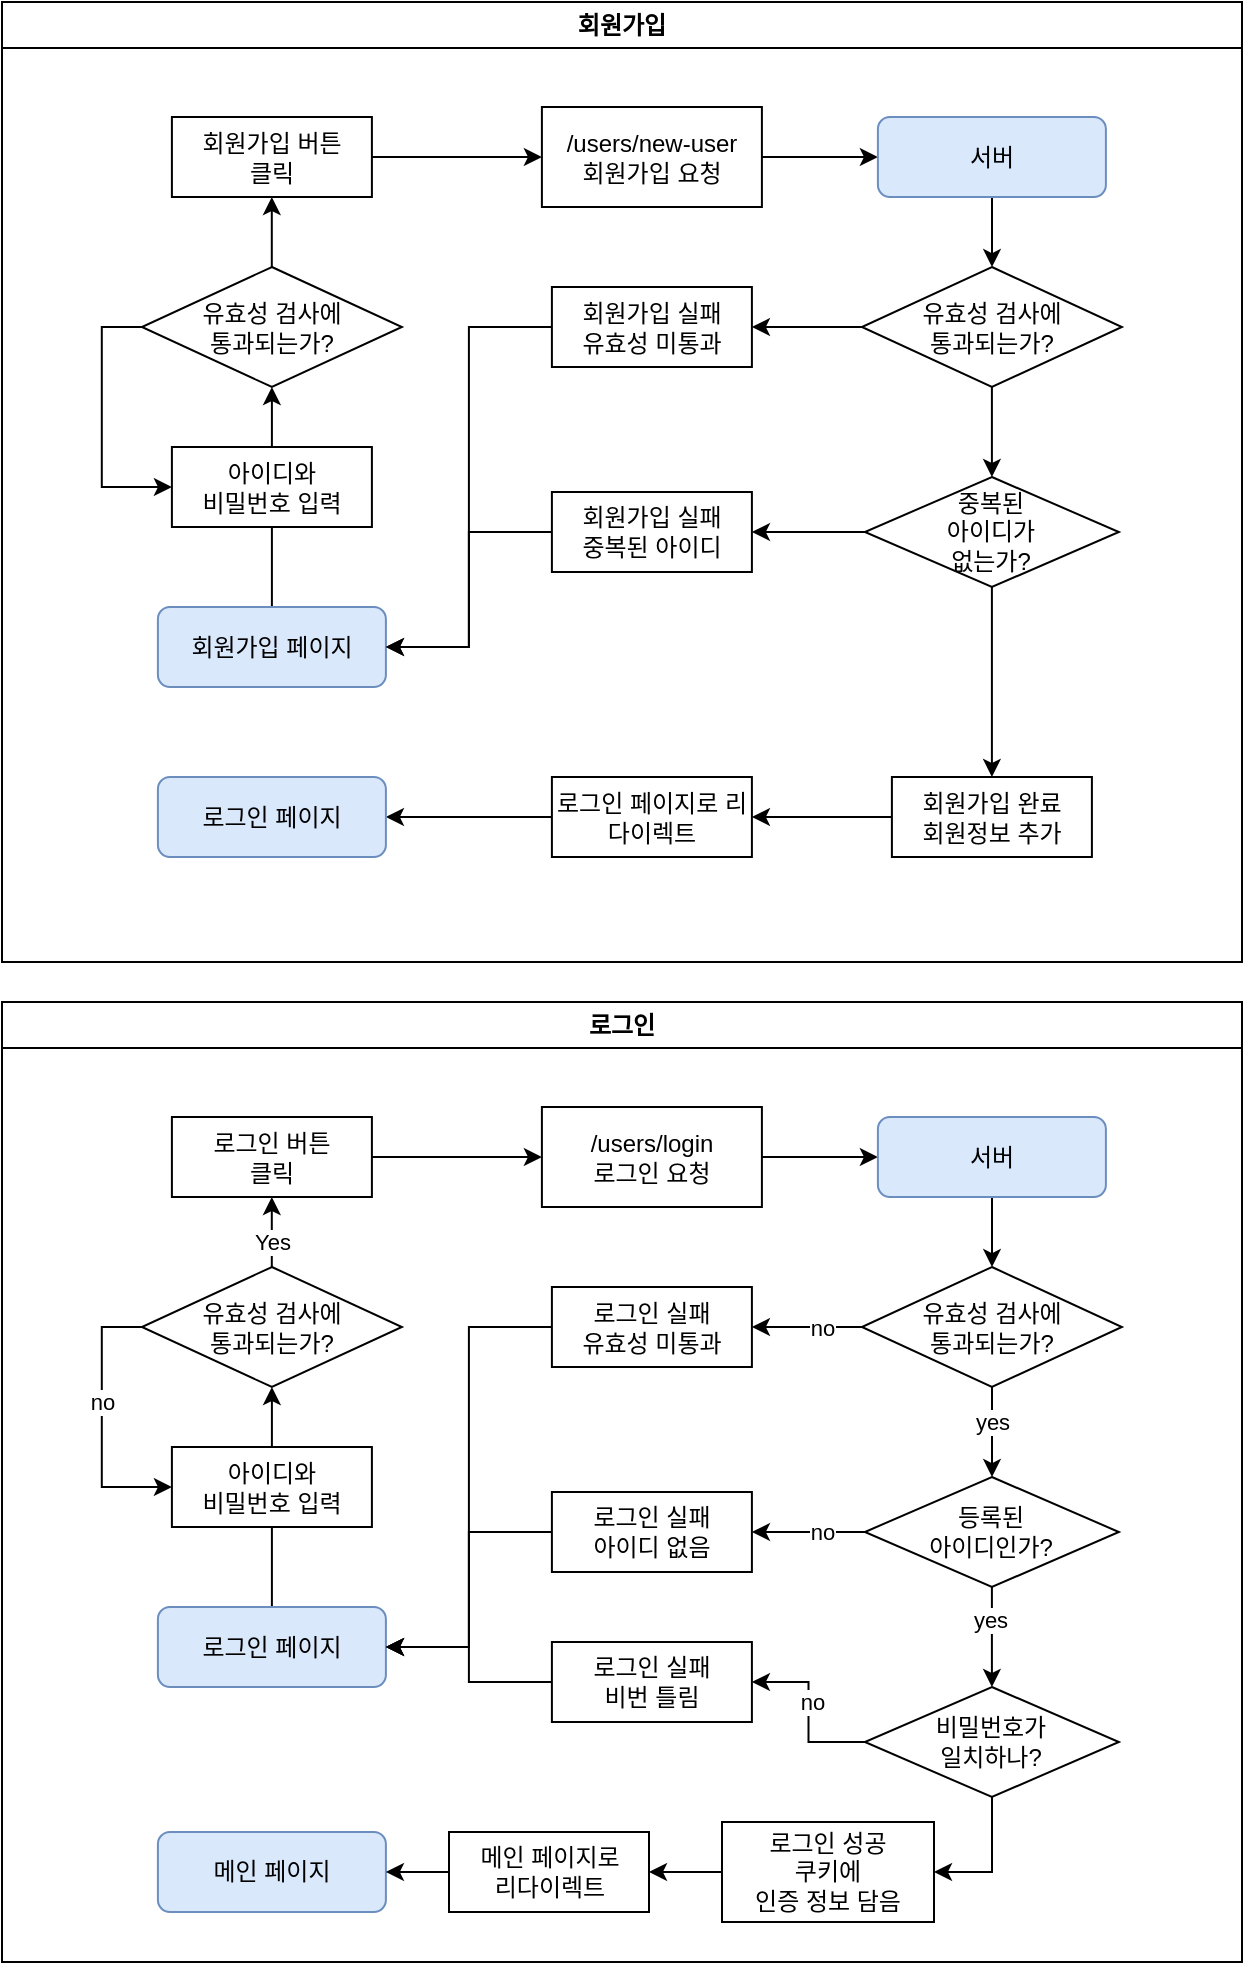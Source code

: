 <mxfile version="20.8.21" type="device"><diagram name="페이지-1" id="ctw2Io48AB1nJ7EpABl5"><mxGraphModel dx="1434" dy="764" grid="1" gridSize="10" guides="1" tooltips="1" connect="1" arrows="1" fold="1" page="1" pageScale="1" pageWidth="827" pageHeight="1169" math="0" shadow="0"><root><mxCell id="0"/><mxCell id="1" parent="0"/><mxCell id="4VVtlKyIoKX7LDcyvBYG-2" value="회원가입" style="swimlane;whiteSpace=wrap;html=1;" vertex="1" parent="1"><mxGeometry x="90" y="20" width="620" height="480" as="geometry"/></mxCell><mxCell id="4VVtlKyIoKX7LDcyvBYG-9" value="" style="edgeStyle=orthogonalEdgeStyle;rounded=0;orthogonalLoop=1;jettySize=auto;html=1;" edge="1" parent="4VVtlKyIoKX7LDcyvBYG-2" source="4VVtlKyIoKX7LDcyvBYG-3" target="4VVtlKyIoKX7LDcyvBYG-5"><mxGeometry relative="1" as="geometry"/></mxCell><mxCell id="4VVtlKyIoKX7LDcyvBYG-3" value="회원가입 페이지" style="rounded=1;whiteSpace=wrap;html=1;fillColor=#dae8fc;strokeColor=#6c8ebf;" vertex="1" parent="4VVtlKyIoKX7LDcyvBYG-2"><mxGeometry x="77.95" y="302.5" width="114" height="40" as="geometry"/></mxCell><mxCell id="4VVtlKyIoKX7LDcyvBYG-4" value="아이디와 &lt;br&gt;비밀번호 입력" style="rounded=0;whiteSpace=wrap;html=1;" vertex="1" parent="4VVtlKyIoKX7LDcyvBYG-2"><mxGeometry x="84.95" y="222.5" width="100" height="40" as="geometry"/></mxCell><mxCell id="4VVtlKyIoKX7LDcyvBYG-6" value="" style="edgeStyle=orthogonalEdgeStyle;rounded=0;orthogonalLoop=1;jettySize=auto;html=1;entryX=0;entryY=0.5;entryDx=0;entryDy=0;exitX=0;exitY=0.5;exitDx=0;exitDy=0;" edge="1" parent="4VVtlKyIoKX7LDcyvBYG-2" source="4VVtlKyIoKX7LDcyvBYG-5" target="4VVtlKyIoKX7LDcyvBYG-4"><mxGeometry relative="1" as="geometry"/></mxCell><mxCell id="4VVtlKyIoKX7LDcyvBYG-8" value="" style="edgeStyle=orthogonalEdgeStyle;rounded=0;orthogonalLoop=1;jettySize=auto;html=1;" edge="1" parent="4VVtlKyIoKX7LDcyvBYG-2" source="4VVtlKyIoKX7LDcyvBYG-10" target="4VVtlKyIoKX7LDcyvBYG-7"><mxGeometry relative="1" as="geometry"/></mxCell><mxCell id="4VVtlKyIoKX7LDcyvBYG-11" value="" style="edgeStyle=orthogonalEdgeStyle;rounded=0;orthogonalLoop=1;jettySize=auto;html=1;" edge="1" parent="4VVtlKyIoKX7LDcyvBYG-2" source="4VVtlKyIoKX7LDcyvBYG-5" target="4VVtlKyIoKX7LDcyvBYG-10"><mxGeometry relative="1" as="geometry"/></mxCell><mxCell id="4VVtlKyIoKX7LDcyvBYG-5" value="유효성 검사에 &lt;br&gt;통과되는가?" style="rhombus;whiteSpace=wrap;html=1;rounded=0;" vertex="1" parent="4VVtlKyIoKX7LDcyvBYG-2"><mxGeometry x="69.95" y="132.5" width="130" height="60" as="geometry"/></mxCell><mxCell id="4VVtlKyIoKX7LDcyvBYG-13" value="" style="edgeStyle=orthogonalEdgeStyle;rounded=0;orthogonalLoop=1;jettySize=auto;html=1;" edge="1" parent="4VVtlKyIoKX7LDcyvBYG-2" source="4VVtlKyIoKX7LDcyvBYG-7" target="4VVtlKyIoKX7LDcyvBYG-12"><mxGeometry relative="1" as="geometry"/></mxCell><mxCell id="4VVtlKyIoKX7LDcyvBYG-7" value="/users/new-user&lt;br&gt;회원가입 요청" style="rounded=0;whiteSpace=wrap;html=1;" vertex="1" parent="4VVtlKyIoKX7LDcyvBYG-2"><mxGeometry x="269.95" y="52.5" width="110" height="50" as="geometry"/></mxCell><mxCell id="4VVtlKyIoKX7LDcyvBYG-10" value="회원가입 버튼 &lt;br&gt;클릭" style="rounded=0;whiteSpace=wrap;html=1;" vertex="1" parent="4VVtlKyIoKX7LDcyvBYG-2"><mxGeometry x="84.95" y="57.5" width="100" height="40" as="geometry"/></mxCell><mxCell id="4VVtlKyIoKX7LDcyvBYG-15" value="" style="edgeStyle=orthogonalEdgeStyle;rounded=0;orthogonalLoop=1;jettySize=auto;html=1;" edge="1" parent="4VVtlKyIoKX7LDcyvBYG-2" source="4VVtlKyIoKX7LDcyvBYG-12" target="4VVtlKyIoKX7LDcyvBYG-14"><mxGeometry relative="1" as="geometry"/></mxCell><mxCell id="4VVtlKyIoKX7LDcyvBYG-12" value="서버" style="rounded=1;whiteSpace=wrap;html=1;fillColor=#dae8fc;strokeColor=#6c8ebf;" vertex="1" parent="4VVtlKyIoKX7LDcyvBYG-2"><mxGeometry x="437.95" y="57.5" width="114" height="40" as="geometry"/></mxCell><mxCell id="4VVtlKyIoKX7LDcyvBYG-17" value="" style="edgeStyle=orthogonalEdgeStyle;rounded=0;orthogonalLoop=1;jettySize=auto;html=1;" edge="1" parent="4VVtlKyIoKX7LDcyvBYG-2" source="4VVtlKyIoKX7LDcyvBYG-14" target="4VVtlKyIoKX7LDcyvBYG-16"><mxGeometry relative="1" as="geometry"/></mxCell><mxCell id="4VVtlKyIoKX7LDcyvBYG-31" value="" style="edgeStyle=orthogonalEdgeStyle;rounded=0;orthogonalLoop=1;jettySize=auto;html=1;" edge="1" parent="4VVtlKyIoKX7LDcyvBYG-2" source="4VVtlKyIoKX7LDcyvBYG-14" target="4VVtlKyIoKX7LDcyvBYG-30"><mxGeometry relative="1" as="geometry"/></mxCell><mxCell id="4VVtlKyIoKX7LDcyvBYG-14" value="유효성 검사에 &lt;br&gt;통과되는가?" style="rhombus;whiteSpace=wrap;html=1;rounded=0;" vertex="1" parent="4VVtlKyIoKX7LDcyvBYG-2"><mxGeometry x="429.95" y="132.5" width="130" height="60" as="geometry"/></mxCell><mxCell id="4VVtlKyIoKX7LDcyvBYG-19" value="" style="edgeStyle=orthogonalEdgeStyle;rounded=0;orthogonalLoop=1;jettySize=auto;html=1;" edge="1" parent="4VVtlKyIoKX7LDcyvBYG-2" source="4VVtlKyIoKX7LDcyvBYG-16" target="4VVtlKyIoKX7LDcyvBYG-18"><mxGeometry relative="1" as="geometry"/></mxCell><mxCell id="4VVtlKyIoKX7LDcyvBYG-28" value="" style="edgeStyle=orthogonalEdgeStyle;rounded=0;orthogonalLoop=1;jettySize=auto;html=1;" edge="1" parent="4VVtlKyIoKX7LDcyvBYG-2" source="4VVtlKyIoKX7LDcyvBYG-16" target="4VVtlKyIoKX7LDcyvBYG-27"><mxGeometry relative="1" as="geometry"/></mxCell><mxCell id="4VVtlKyIoKX7LDcyvBYG-16" value="중복된 &lt;br&gt;아이디가&lt;br&gt;없는가?" style="rhombus;whiteSpace=wrap;html=1;rounded=0;" vertex="1" parent="4VVtlKyIoKX7LDcyvBYG-2"><mxGeometry x="431.45" y="237.5" width="127" height="55" as="geometry"/></mxCell><mxCell id="4VVtlKyIoKX7LDcyvBYG-26" value="" style="edgeStyle=orthogonalEdgeStyle;rounded=0;orthogonalLoop=1;jettySize=auto;html=1;" edge="1" parent="4VVtlKyIoKX7LDcyvBYG-2" source="4VVtlKyIoKX7LDcyvBYG-18" target="4VVtlKyIoKX7LDcyvBYG-20"><mxGeometry relative="1" as="geometry"><mxPoint x="729.95" y="265" as="targetPoint"/></mxGeometry></mxCell><mxCell id="4VVtlKyIoKX7LDcyvBYG-18" value="회원가입 완료&lt;br&gt;회원정보 추가" style="rounded=0;whiteSpace=wrap;html=1;" vertex="1" parent="4VVtlKyIoKX7LDcyvBYG-2"><mxGeometry x="444.95" y="387.5" width="100" height="40" as="geometry"/></mxCell><mxCell id="4VVtlKyIoKX7LDcyvBYG-22" value="" style="edgeStyle=orthogonalEdgeStyle;rounded=0;orthogonalLoop=1;jettySize=auto;html=1;" edge="1" parent="4VVtlKyIoKX7LDcyvBYG-2" source="4VVtlKyIoKX7LDcyvBYG-20" target="4VVtlKyIoKX7LDcyvBYG-21"><mxGeometry relative="1" as="geometry"/></mxCell><mxCell id="4VVtlKyIoKX7LDcyvBYG-20" value="로그인 페이지로 리다이렉트" style="rounded=0;whiteSpace=wrap;html=1;" vertex="1" parent="4VVtlKyIoKX7LDcyvBYG-2"><mxGeometry x="274.95" y="387.5" width="100" height="40" as="geometry"/></mxCell><mxCell id="4VVtlKyIoKX7LDcyvBYG-21" value="로그인 페이지" style="rounded=1;whiteSpace=wrap;html=1;fillColor=#dae8fc;strokeColor=#6c8ebf;" vertex="1" parent="4VVtlKyIoKX7LDcyvBYG-2"><mxGeometry x="77.95" y="387.5" width="114" height="40" as="geometry"/></mxCell><mxCell id="4VVtlKyIoKX7LDcyvBYG-29" value="" style="edgeStyle=orthogonalEdgeStyle;rounded=0;orthogonalLoop=1;jettySize=auto;html=1;entryX=1;entryY=0.5;entryDx=0;entryDy=0;" edge="1" parent="4VVtlKyIoKX7LDcyvBYG-2" source="4VVtlKyIoKX7LDcyvBYG-27" target="4VVtlKyIoKX7LDcyvBYG-3"><mxGeometry relative="1" as="geometry"/></mxCell><mxCell id="4VVtlKyIoKX7LDcyvBYG-27" value="회원가입 실패&lt;br&gt;중복된 아이디" style="rounded=0;whiteSpace=wrap;html=1;" vertex="1" parent="4VVtlKyIoKX7LDcyvBYG-2"><mxGeometry x="274.95" y="245" width="100" height="40" as="geometry"/></mxCell><mxCell id="4VVtlKyIoKX7LDcyvBYG-30" value="회원가입 실패&lt;br&gt;유효성 미통과" style="rounded=0;whiteSpace=wrap;html=1;" vertex="1" parent="4VVtlKyIoKX7LDcyvBYG-2"><mxGeometry x="274.95" y="142.5" width="100" height="40" as="geometry"/></mxCell><mxCell id="4VVtlKyIoKX7LDcyvBYG-32" value="" style="edgeStyle=orthogonalEdgeStyle;rounded=0;orthogonalLoop=1;jettySize=auto;html=1;entryX=1;entryY=0.5;entryDx=0;entryDy=0;exitX=0;exitY=0.5;exitDx=0;exitDy=0;" edge="1" parent="4VVtlKyIoKX7LDcyvBYG-2" source="4VVtlKyIoKX7LDcyvBYG-30" target="4VVtlKyIoKX7LDcyvBYG-3"><mxGeometry relative="1" as="geometry"><mxPoint x="449.95" y="275.5" as="sourcePoint"/><mxPoint x="271.95" y="332.5" as="targetPoint"/></mxGeometry></mxCell><mxCell id="4VVtlKyIoKX7LDcyvBYG-70" value="로그인" style="swimlane;whiteSpace=wrap;html=1;" vertex="1" parent="1"><mxGeometry x="90" y="520" width="620" height="480" as="geometry"/></mxCell><mxCell id="4VVtlKyIoKX7LDcyvBYG-71" value="" style="edgeStyle=orthogonalEdgeStyle;rounded=0;orthogonalLoop=1;jettySize=auto;html=1;" edge="1" parent="4VVtlKyIoKX7LDcyvBYG-70" source="4VVtlKyIoKX7LDcyvBYG-72" target="4VVtlKyIoKX7LDcyvBYG-77"><mxGeometry relative="1" as="geometry"/></mxCell><mxCell id="4VVtlKyIoKX7LDcyvBYG-72" value="로그인 페이지" style="rounded=1;whiteSpace=wrap;html=1;fillColor=#dae8fc;strokeColor=#6c8ebf;" vertex="1" parent="4VVtlKyIoKX7LDcyvBYG-70"><mxGeometry x="77.95" y="302.5" width="114" height="40" as="geometry"/></mxCell><mxCell id="4VVtlKyIoKX7LDcyvBYG-73" value="아이디와 &lt;br&gt;비밀번호 입력" style="rounded=0;whiteSpace=wrap;html=1;" vertex="1" parent="4VVtlKyIoKX7LDcyvBYG-70"><mxGeometry x="84.95" y="222.5" width="100" height="40" as="geometry"/></mxCell><mxCell id="4VVtlKyIoKX7LDcyvBYG-74" value="" style="edgeStyle=orthogonalEdgeStyle;rounded=0;orthogonalLoop=1;jettySize=auto;html=1;entryX=0;entryY=0.5;entryDx=0;entryDy=0;exitX=0;exitY=0.5;exitDx=0;exitDy=0;" edge="1" parent="4VVtlKyIoKX7LDcyvBYG-70" source="4VVtlKyIoKX7LDcyvBYG-77" target="4VVtlKyIoKX7LDcyvBYG-73"><mxGeometry relative="1" as="geometry"/></mxCell><mxCell id="4VVtlKyIoKX7LDcyvBYG-98" value="no" style="edgeLabel;html=1;align=center;verticalAlign=middle;resizable=0;points=[];" vertex="1" connectable="0" parent="4VVtlKyIoKX7LDcyvBYG-74"><mxGeometry x="-0.45" relative="1" as="geometry"><mxPoint y="20" as="offset"/></mxGeometry></mxCell><mxCell id="4VVtlKyIoKX7LDcyvBYG-75" value="" style="edgeStyle=orthogonalEdgeStyle;rounded=0;orthogonalLoop=1;jettySize=auto;html=1;" edge="1" parent="4VVtlKyIoKX7LDcyvBYG-70" source="4VVtlKyIoKX7LDcyvBYG-80" target="4VVtlKyIoKX7LDcyvBYG-79"><mxGeometry relative="1" as="geometry"/></mxCell><mxCell id="4VVtlKyIoKX7LDcyvBYG-76" value="" style="edgeStyle=orthogonalEdgeStyle;rounded=0;orthogonalLoop=1;jettySize=auto;html=1;" edge="1" parent="4VVtlKyIoKX7LDcyvBYG-70" source="4VVtlKyIoKX7LDcyvBYG-77" target="4VVtlKyIoKX7LDcyvBYG-80"><mxGeometry relative="1" as="geometry"/></mxCell><mxCell id="4VVtlKyIoKX7LDcyvBYG-99" value="Yes" style="edgeLabel;html=1;align=center;verticalAlign=middle;resizable=0;points=[];" vertex="1" connectable="0" parent="4VVtlKyIoKX7LDcyvBYG-76"><mxGeometry x="0.376" relative="1" as="geometry"><mxPoint y="8" as="offset"/></mxGeometry></mxCell><mxCell id="4VVtlKyIoKX7LDcyvBYG-77" value="유효성 검사에 &lt;br&gt;통과되는가?" style="rhombus;whiteSpace=wrap;html=1;rounded=0;" vertex="1" parent="4VVtlKyIoKX7LDcyvBYG-70"><mxGeometry x="69.95" y="132.5" width="130" height="60" as="geometry"/></mxCell><mxCell id="4VVtlKyIoKX7LDcyvBYG-78" value="" style="edgeStyle=orthogonalEdgeStyle;rounded=0;orthogonalLoop=1;jettySize=auto;html=1;" edge="1" parent="4VVtlKyIoKX7LDcyvBYG-70" source="4VVtlKyIoKX7LDcyvBYG-79" target="4VVtlKyIoKX7LDcyvBYG-82"><mxGeometry relative="1" as="geometry"/></mxCell><mxCell id="4VVtlKyIoKX7LDcyvBYG-79" value="/users/login&lt;br&gt;로그인 요청" style="rounded=0;whiteSpace=wrap;html=1;" vertex="1" parent="4VVtlKyIoKX7LDcyvBYG-70"><mxGeometry x="269.95" y="52.5" width="110" height="50" as="geometry"/></mxCell><mxCell id="4VVtlKyIoKX7LDcyvBYG-80" value="로그인 버튼 &lt;br&gt;클릭" style="rounded=0;whiteSpace=wrap;html=1;" vertex="1" parent="4VVtlKyIoKX7LDcyvBYG-70"><mxGeometry x="84.95" y="57.5" width="100" height="40" as="geometry"/></mxCell><mxCell id="4VVtlKyIoKX7LDcyvBYG-81" value="" style="edgeStyle=orthogonalEdgeStyle;rounded=0;orthogonalLoop=1;jettySize=auto;html=1;" edge="1" parent="4VVtlKyIoKX7LDcyvBYG-70" source="4VVtlKyIoKX7LDcyvBYG-82" target="4VVtlKyIoKX7LDcyvBYG-85"><mxGeometry relative="1" as="geometry"/></mxCell><mxCell id="4VVtlKyIoKX7LDcyvBYG-82" value="서버" style="rounded=1;whiteSpace=wrap;html=1;fillColor=#dae8fc;strokeColor=#6c8ebf;" vertex="1" parent="4VVtlKyIoKX7LDcyvBYG-70"><mxGeometry x="437.95" y="57.5" width="114" height="40" as="geometry"/></mxCell><mxCell id="4VVtlKyIoKX7LDcyvBYG-83" value="" style="edgeStyle=orthogonalEdgeStyle;rounded=0;orthogonalLoop=1;jettySize=auto;html=1;" edge="1" parent="4VVtlKyIoKX7LDcyvBYG-70" source="4VVtlKyIoKX7LDcyvBYG-85" target="4VVtlKyIoKX7LDcyvBYG-88"><mxGeometry relative="1" as="geometry"><Array as="points"><mxPoint x="495" y="210"/><mxPoint x="495" y="210"/></Array></mxGeometry></mxCell><mxCell id="4VVtlKyIoKX7LDcyvBYG-104" value="yes" style="edgeLabel;html=1;align=center;verticalAlign=middle;resizable=0;points=[];" vertex="1" connectable="0" parent="4VVtlKyIoKX7LDcyvBYG-83"><mxGeometry x="0.262" y="1" relative="1" as="geometry"><mxPoint x="-1" y="-11" as="offset"/></mxGeometry></mxCell><mxCell id="4VVtlKyIoKX7LDcyvBYG-84" value="" style="edgeStyle=orthogonalEdgeStyle;rounded=0;orthogonalLoop=1;jettySize=auto;html=1;" edge="1" parent="4VVtlKyIoKX7LDcyvBYG-70" source="4VVtlKyIoKX7LDcyvBYG-85" target="4VVtlKyIoKX7LDcyvBYG-96"><mxGeometry relative="1" as="geometry"/></mxCell><mxCell id="4VVtlKyIoKX7LDcyvBYG-100" value="no" style="edgeLabel;html=1;align=center;verticalAlign=middle;resizable=0;points=[];" vertex="1" connectable="0" parent="4VVtlKyIoKX7LDcyvBYG-84"><mxGeometry x="-0.258" y="-1" relative="1" as="geometry"><mxPoint y="1" as="offset"/></mxGeometry></mxCell><mxCell id="4VVtlKyIoKX7LDcyvBYG-85" value="유효성 검사에 &lt;br&gt;통과되는가?" style="rhombus;whiteSpace=wrap;html=1;rounded=0;" vertex="1" parent="4VVtlKyIoKX7LDcyvBYG-70"><mxGeometry x="429.95" y="132.5" width="130" height="60" as="geometry"/></mxCell><mxCell id="4VVtlKyIoKX7LDcyvBYG-87" value="" style="edgeStyle=orthogonalEdgeStyle;rounded=0;orthogonalLoop=1;jettySize=auto;html=1;" edge="1" parent="4VVtlKyIoKX7LDcyvBYG-70" source="4VVtlKyIoKX7LDcyvBYG-88" target="4VVtlKyIoKX7LDcyvBYG-95"><mxGeometry relative="1" as="geometry"/></mxCell><mxCell id="4VVtlKyIoKX7LDcyvBYG-101" value="no" style="edgeLabel;html=1;align=center;verticalAlign=middle;resizable=0;points=[];" vertex="1" connectable="0" parent="4VVtlKyIoKX7LDcyvBYG-87"><mxGeometry x="0.143" y="1" relative="1" as="geometry"><mxPoint x="11" y="-1" as="offset"/></mxGeometry></mxCell><mxCell id="4VVtlKyIoKX7LDcyvBYG-105" value="" style="edgeStyle=orthogonalEdgeStyle;rounded=0;orthogonalLoop=1;jettySize=auto;html=1;" edge="1" parent="4VVtlKyIoKX7LDcyvBYG-70" source="4VVtlKyIoKX7LDcyvBYG-88" target="4VVtlKyIoKX7LDcyvBYG-102"><mxGeometry relative="1" as="geometry"/></mxCell><mxCell id="4VVtlKyIoKX7LDcyvBYG-106" value="yes" style="edgeLabel;html=1;align=center;verticalAlign=middle;resizable=0;points=[];" vertex="1" connectable="0" parent="4VVtlKyIoKX7LDcyvBYG-105"><mxGeometry x="-0.338" y="-1" relative="1" as="geometry"><mxPoint as="offset"/></mxGeometry></mxCell><mxCell id="4VVtlKyIoKX7LDcyvBYG-88" value="등록된 &lt;br&gt;아이디인가?" style="rhombus;whiteSpace=wrap;html=1;rounded=0;" vertex="1" parent="4VVtlKyIoKX7LDcyvBYG-70"><mxGeometry x="431.45" y="237.5" width="127" height="55" as="geometry"/></mxCell><mxCell id="4VVtlKyIoKX7LDcyvBYG-93" value="메인 페이지" style="rounded=1;whiteSpace=wrap;html=1;fillColor=#dae8fc;strokeColor=#6c8ebf;" vertex="1" parent="4VVtlKyIoKX7LDcyvBYG-70"><mxGeometry x="77.95" y="415" width="114" height="40" as="geometry"/></mxCell><mxCell id="4VVtlKyIoKX7LDcyvBYG-94" value="" style="edgeStyle=orthogonalEdgeStyle;rounded=0;orthogonalLoop=1;jettySize=auto;html=1;entryX=1;entryY=0.5;entryDx=0;entryDy=0;" edge="1" parent="4VVtlKyIoKX7LDcyvBYG-70" source="4VVtlKyIoKX7LDcyvBYG-95" target="4VVtlKyIoKX7LDcyvBYG-72"><mxGeometry relative="1" as="geometry"/></mxCell><mxCell id="4VVtlKyIoKX7LDcyvBYG-95" value="로그인 실패&lt;br&gt;아이디 없음" style="rounded=0;whiteSpace=wrap;html=1;" vertex="1" parent="4VVtlKyIoKX7LDcyvBYG-70"><mxGeometry x="274.95" y="245" width="100" height="40" as="geometry"/></mxCell><mxCell id="4VVtlKyIoKX7LDcyvBYG-96" value="로그인 실패&lt;br&gt;유효성 미통과" style="rounded=0;whiteSpace=wrap;html=1;" vertex="1" parent="4VVtlKyIoKX7LDcyvBYG-70"><mxGeometry x="274.95" y="142.5" width="100" height="40" as="geometry"/></mxCell><mxCell id="4VVtlKyIoKX7LDcyvBYG-97" value="" style="edgeStyle=orthogonalEdgeStyle;rounded=0;orthogonalLoop=1;jettySize=auto;html=1;entryX=1;entryY=0.5;entryDx=0;entryDy=0;exitX=0;exitY=0.5;exitDx=0;exitDy=0;" edge="1" parent="4VVtlKyIoKX7LDcyvBYG-70" source="4VVtlKyIoKX7LDcyvBYG-96" target="4VVtlKyIoKX7LDcyvBYG-72"><mxGeometry relative="1" as="geometry"><mxPoint x="449.95" y="275.5" as="sourcePoint"/><mxPoint x="271.95" y="332.5" as="targetPoint"/></mxGeometry></mxCell><mxCell id="4VVtlKyIoKX7LDcyvBYG-108" value="" style="edgeStyle=orthogonalEdgeStyle;rounded=0;orthogonalLoop=1;jettySize=auto;html=1;" edge="1" parent="4VVtlKyIoKX7LDcyvBYG-70" source="4VVtlKyIoKX7LDcyvBYG-102" target="4VVtlKyIoKX7LDcyvBYG-107"><mxGeometry relative="1" as="geometry"/></mxCell><mxCell id="4VVtlKyIoKX7LDcyvBYG-109" value="no" style="edgeLabel;html=1;align=center;verticalAlign=middle;resizable=0;points=[];" vertex="1" connectable="0" parent="4VVtlKyIoKX7LDcyvBYG-108"><mxGeometry x="-0.279" y="-1" relative="1" as="geometry"><mxPoint y="-17" as="offset"/></mxGeometry></mxCell><mxCell id="4VVtlKyIoKX7LDcyvBYG-112" value="" style="edgeStyle=orthogonalEdgeStyle;rounded=0;orthogonalLoop=1;jettySize=auto;html=1;entryX=1;entryY=0.5;entryDx=0;entryDy=0;" edge="1" parent="4VVtlKyIoKX7LDcyvBYG-70" source="4VVtlKyIoKX7LDcyvBYG-102" target="4VVtlKyIoKX7LDcyvBYG-111"><mxGeometry relative="1" as="geometry"/></mxCell><mxCell id="4VVtlKyIoKX7LDcyvBYG-102" value="비밀번호가&lt;br&gt;일치하나?" style="rhombus;whiteSpace=wrap;html=1;rounded=0;" vertex="1" parent="4VVtlKyIoKX7LDcyvBYG-70"><mxGeometry x="431.45" y="342.5" width="127" height="55" as="geometry"/></mxCell><mxCell id="4VVtlKyIoKX7LDcyvBYG-110" value="" style="edgeStyle=orthogonalEdgeStyle;rounded=0;orthogonalLoop=1;jettySize=auto;html=1;" edge="1" parent="4VVtlKyIoKX7LDcyvBYG-70" source="4VVtlKyIoKX7LDcyvBYG-107" target="4VVtlKyIoKX7LDcyvBYG-72"><mxGeometry relative="1" as="geometry"/></mxCell><mxCell id="4VVtlKyIoKX7LDcyvBYG-107" value="로그인 실패&lt;br&gt;비번 틀림" style="rounded=0;whiteSpace=wrap;html=1;" vertex="1" parent="4VVtlKyIoKX7LDcyvBYG-70"><mxGeometry x="274.95" y="320" width="100" height="40" as="geometry"/></mxCell><mxCell id="4VVtlKyIoKX7LDcyvBYG-114" value="" style="edgeStyle=orthogonalEdgeStyle;rounded=0;orthogonalLoop=1;jettySize=auto;html=1;" edge="1" parent="4VVtlKyIoKX7LDcyvBYG-70" source="4VVtlKyIoKX7LDcyvBYG-111" target="4VVtlKyIoKX7LDcyvBYG-113"><mxGeometry relative="1" as="geometry"/></mxCell><mxCell id="4VVtlKyIoKX7LDcyvBYG-111" value="로그인 성공&lt;br&gt;쿠키에 &lt;br&gt;인증 정보 담음" style="rounded=0;whiteSpace=wrap;html=1;" vertex="1" parent="4VVtlKyIoKX7LDcyvBYG-70"><mxGeometry x="360" y="410" width="106" height="50" as="geometry"/></mxCell><mxCell id="4VVtlKyIoKX7LDcyvBYG-115" value="" style="edgeStyle=orthogonalEdgeStyle;rounded=0;orthogonalLoop=1;jettySize=auto;html=1;" edge="1" parent="4VVtlKyIoKX7LDcyvBYG-70" source="4VVtlKyIoKX7LDcyvBYG-113" target="4VVtlKyIoKX7LDcyvBYG-93"><mxGeometry relative="1" as="geometry"/></mxCell><mxCell id="4VVtlKyIoKX7LDcyvBYG-113" value="메인 페이지로&lt;br&gt;리다이렉트" style="rounded=0;whiteSpace=wrap;html=1;" vertex="1" parent="4VVtlKyIoKX7LDcyvBYG-70"><mxGeometry x="223.5" y="415" width="100" height="40" as="geometry"/></mxCell></root></mxGraphModel></diagram></mxfile>